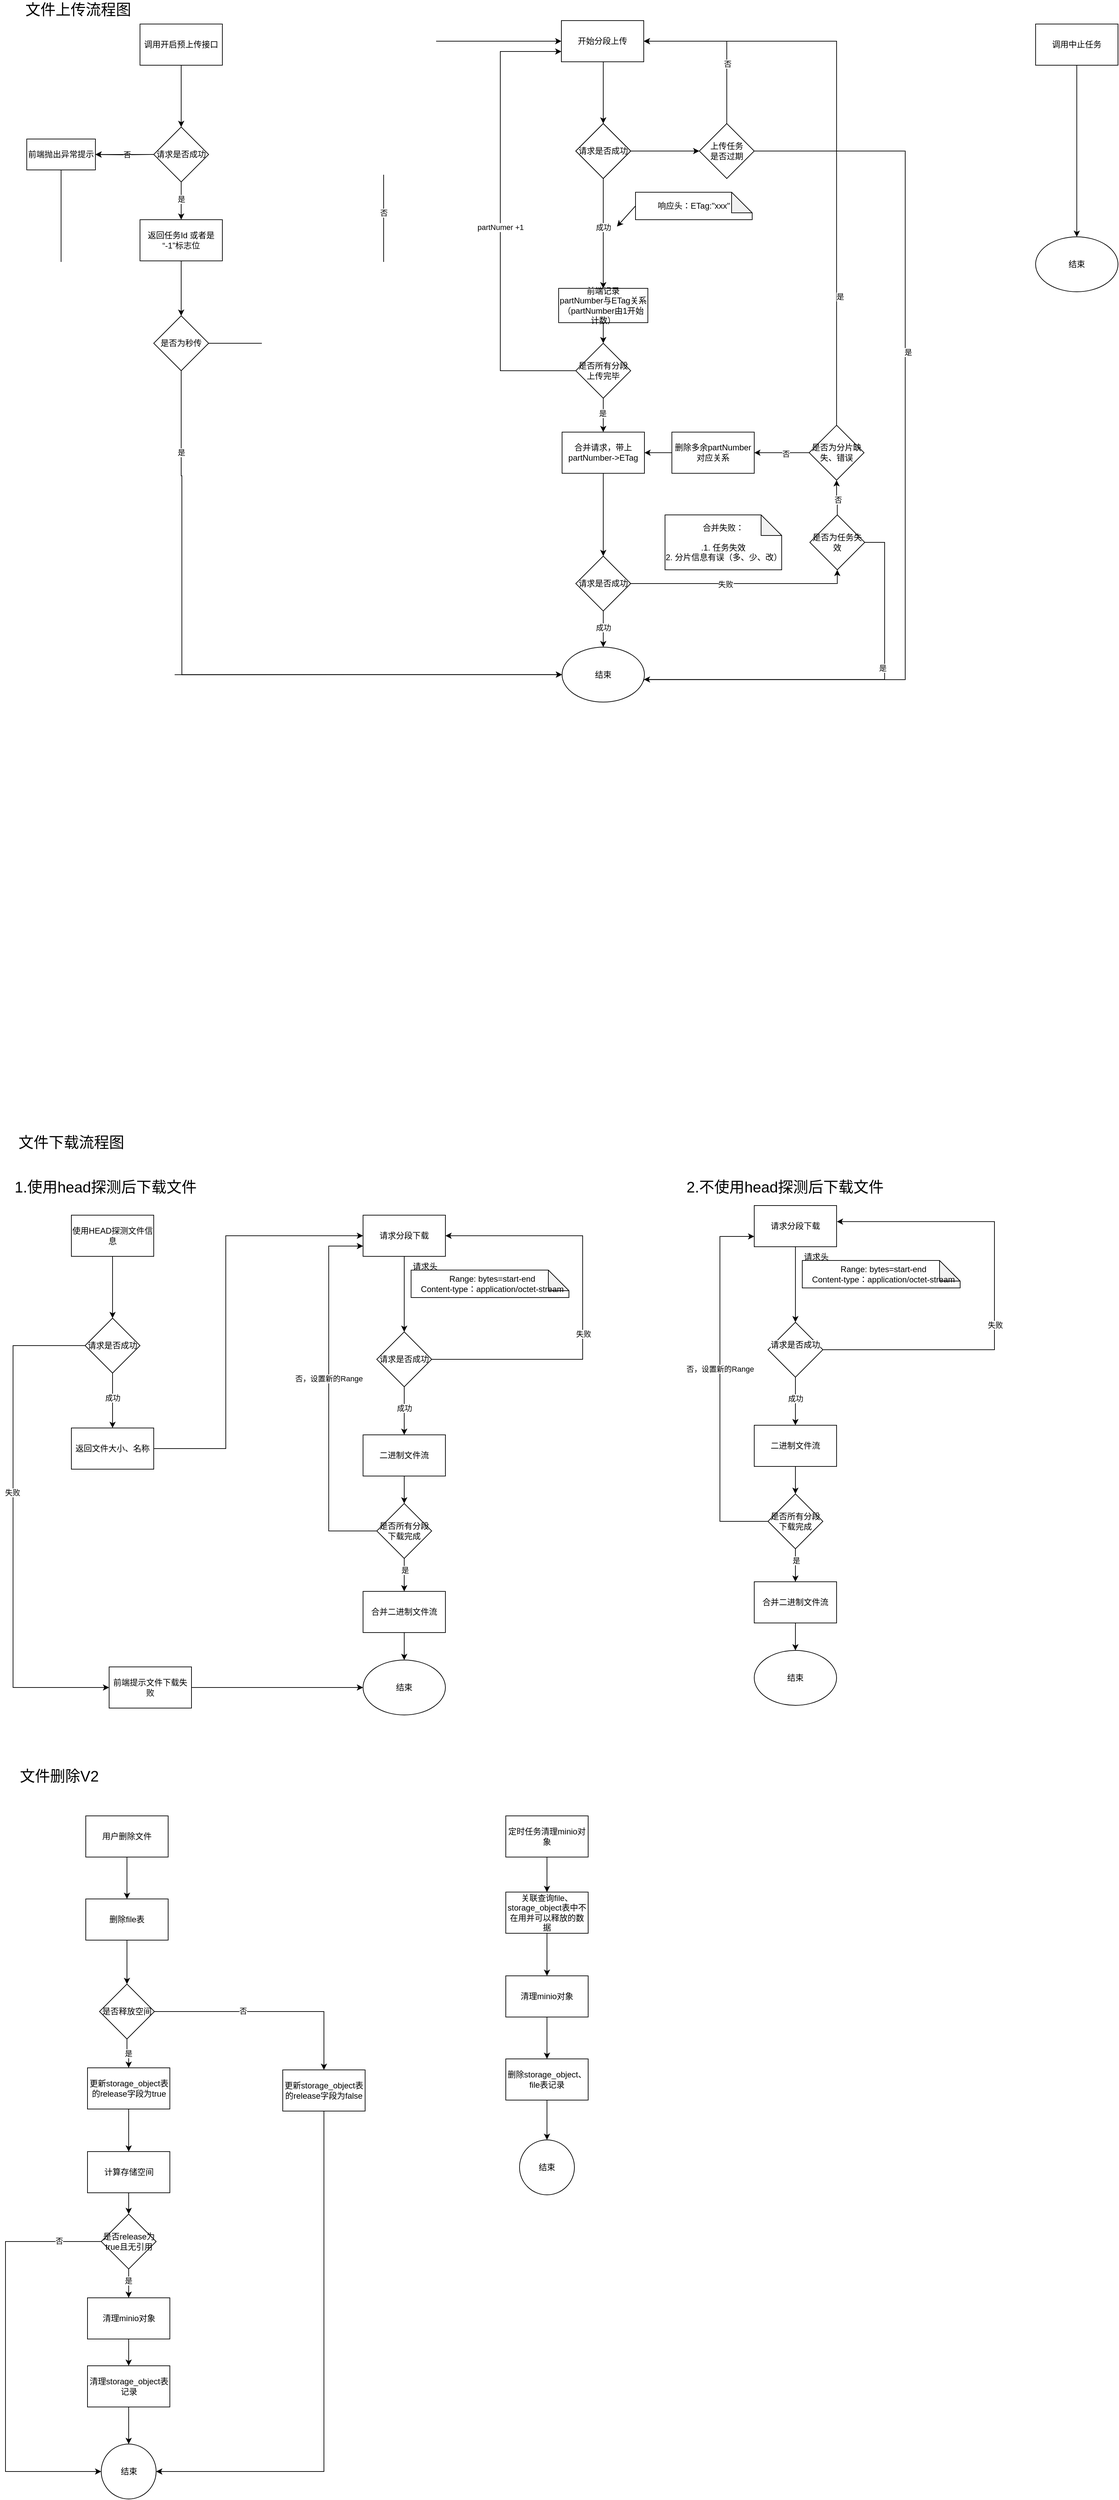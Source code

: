 <mxfile version="21.2.1" type="github">
  <diagram name="第 1 页" id="86zzf1FGlmF-jtxHysGu">
    <mxGraphModel dx="1328" dy="515" grid="0" gridSize="10" guides="1" tooltips="1" connect="1" arrows="1" fold="1" page="0" pageScale="1" pageWidth="827" pageHeight="1169" math="0" shadow="0">
      <root>
        <mxCell id="0" />
        <mxCell id="1" parent="0" />
        <mxCell id="UD72UffFnvkCBpp7IFEL-2" style="edgeStyle=orthogonalEdgeStyle;rounded=0;orthogonalLoop=1;jettySize=auto;html=1;exitX=0.5;exitY=1;exitDx=0;exitDy=0;entryX=0.5;entryY=0;entryDx=0;entryDy=0;" parent="1" source="UD72UffFnvkCBpp7IFEL-1" target="UD72UffFnvkCBpp7IFEL-5" edge="1">
          <mxGeometry relative="1" as="geometry">
            <mxPoint x="265" y="205" as="targetPoint" />
          </mxGeometry>
        </mxCell>
        <mxCell id="UD72UffFnvkCBpp7IFEL-1" value="调用开启预上传接口" style="rounded=0;whiteSpace=wrap;html=1;" parent="1" vertex="1">
          <mxGeometry x="205" y="55" width="120" height="60" as="geometry" />
        </mxCell>
        <mxCell id="UD72UffFnvkCBpp7IFEL-6" style="edgeStyle=orthogonalEdgeStyle;rounded=0;orthogonalLoop=1;jettySize=auto;html=1;entryX=1;entryY=0.5;entryDx=0;entryDy=0;" parent="1" target="UD72UffFnvkCBpp7IFEL-12" edge="1">
          <mxGeometry relative="1" as="geometry">
            <mxPoint x="395" y="245" as="targetPoint" />
            <mxPoint x="220" y="245" as="sourcePoint" />
          </mxGeometry>
        </mxCell>
        <mxCell id="UD72UffFnvkCBpp7IFEL-7" value="否" style="edgeLabel;html=1;align=center;verticalAlign=middle;resizable=0;points=[];" parent="UD72UffFnvkCBpp7IFEL-6" vertex="1" connectable="0">
          <mxGeometry x="-0.142" y="-1" relative="1" as="geometry">
            <mxPoint as="offset" />
          </mxGeometry>
        </mxCell>
        <mxCell id="UD72UffFnvkCBpp7IFEL-8" style="edgeStyle=orthogonalEdgeStyle;rounded=0;orthogonalLoop=1;jettySize=auto;html=1;exitX=0.5;exitY=1;exitDx=0;exitDy=0;entryX=0.5;entryY=0;entryDx=0;entryDy=0;" parent="1" source="UD72UffFnvkCBpp7IFEL-5" target="UD72UffFnvkCBpp7IFEL-9" edge="1">
          <mxGeometry relative="1" as="geometry">
            <mxPoint x="265" y="335" as="targetPoint" />
          </mxGeometry>
        </mxCell>
        <mxCell id="UD72UffFnvkCBpp7IFEL-10" value="是" style="edgeLabel;html=1;align=center;verticalAlign=middle;resizable=0;points=[];" parent="UD72UffFnvkCBpp7IFEL-8" vertex="1" connectable="0">
          <mxGeometry x="-0.116" relative="1" as="geometry">
            <mxPoint as="offset" />
          </mxGeometry>
        </mxCell>
        <mxCell id="lTjCLl5CSfBBcBf3yB8B-60" value="" style="edgeStyle=orthogonalEdgeStyle;rounded=0;orthogonalLoop=1;jettySize=auto;html=1;" parent="1" source="UD72UffFnvkCBpp7IFEL-5" target="UD72UffFnvkCBpp7IFEL-12" edge="1">
          <mxGeometry relative="1" as="geometry" />
        </mxCell>
        <mxCell id="UD72UffFnvkCBpp7IFEL-5" value="请求是否成功" style="rhombus;whiteSpace=wrap;html=1;" parent="1" vertex="1">
          <mxGeometry x="225" y="205" width="80" height="80" as="geometry" />
        </mxCell>
        <mxCell id="lTjCLl5CSfBBcBf3yB8B-118" style="edgeStyle=orthogonalEdgeStyle;rounded=0;orthogonalLoop=1;jettySize=auto;html=1;exitX=0.5;exitY=1;exitDx=0;exitDy=0;" parent="1" source="UD72UffFnvkCBpp7IFEL-9" target="lTjCLl5CSfBBcBf3yB8B-117" edge="1">
          <mxGeometry relative="1" as="geometry" />
        </mxCell>
        <mxCell id="UD72UffFnvkCBpp7IFEL-9" value="返回任务Id 或者是 “-1”标志位" style="rounded=0;whiteSpace=wrap;html=1;" parent="1" vertex="1">
          <mxGeometry x="205" y="340" width="120" height="60" as="geometry" />
        </mxCell>
        <mxCell id="lTjCLl5CSfBBcBf3yB8B-61" style="edgeStyle=orthogonalEdgeStyle;rounded=0;orthogonalLoop=1;jettySize=auto;html=1;exitX=0.5;exitY=1;exitDx=0;exitDy=0;entryX=0;entryY=0.5;entryDx=0;entryDy=0;" parent="1" source="UD72UffFnvkCBpp7IFEL-12" target="lTjCLl5CSfBBcBf3yB8B-55" edge="1">
          <mxGeometry relative="1" as="geometry" />
        </mxCell>
        <mxCell id="UD72UffFnvkCBpp7IFEL-12" value="前端抛出异常提示" style="rounded=0;whiteSpace=wrap;html=1;" parent="1" vertex="1">
          <mxGeometry x="40" y="222.5" width="100" height="45" as="geometry" />
        </mxCell>
        <mxCell id="UD72UffFnvkCBpp7IFEL-13" style="edgeStyle=orthogonalEdgeStyle;rounded=0;orthogonalLoop=1;jettySize=auto;html=1;exitX=0.5;exitY=1;exitDx=0;exitDy=0;entryX=0.5;entryY=0;entryDx=0;entryDy=0;" parent="1" source="UD72UffFnvkCBpp7IFEL-23" target="UD72UffFnvkCBpp7IFEL-19" edge="1">
          <mxGeometry relative="1" as="geometry">
            <mxPoint x="880" y="200" as="targetPoint" />
            <mxPoint x="880" y="110" as="sourcePoint" />
            <Array as="points">
              <mxPoint x="880" y="110" />
            </Array>
          </mxGeometry>
        </mxCell>
        <mxCell id="UD72UffFnvkCBpp7IFEL-19" value="" style="rhombus;whiteSpace=wrap;html=1;" parent="1" vertex="1">
          <mxGeometry x="840" y="200" width="80" height="80" as="geometry" />
        </mxCell>
        <mxCell id="lTjCLl5CSfBBcBf3yB8B-63" style="edgeStyle=orthogonalEdgeStyle;rounded=0;orthogonalLoop=1;jettySize=auto;html=1;exitX=0.5;exitY=1;exitDx=0;exitDy=0;entryX=0.5;entryY=0;entryDx=0;entryDy=0;" parent="1" source="UD72UffFnvkCBpp7IFEL-20" target="lTjCLl5CSfBBcBf3yB8B-62" edge="1">
          <mxGeometry relative="1" as="geometry" />
        </mxCell>
        <mxCell id="UD72UffFnvkCBpp7IFEL-20" value="前端记录&lt;br&gt;partNumber与ETag关系（partNumber由1开始计数）" style="rounded=0;whiteSpace=wrap;html=1;" parent="1" vertex="1">
          <mxGeometry x="815" y="440" width="130" height="50" as="geometry" />
        </mxCell>
        <mxCell id="UD72UffFnvkCBpp7IFEL-23" value="开始分段上传" style="rounded=0;whiteSpace=wrap;html=1;" parent="1" vertex="1">
          <mxGeometry x="819" y="50" width="120" height="60" as="geometry" />
        </mxCell>
        <mxCell id="R8NhTUtv1D92i6jCtsth-3" style="edgeStyle=orthogonalEdgeStyle;rounded=0;orthogonalLoop=1;jettySize=auto;html=1;exitX=1;exitY=0.5;exitDx=0;exitDy=0;" parent="1" source="UD72UffFnvkCBpp7IFEL-24" target="R8NhTUtv1D92i6jCtsth-2" edge="1">
          <mxGeometry relative="1" as="geometry" />
        </mxCell>
        <mxCell id="UD72UffFnvkCBpp7IFEL-24" value="请求是否成功" style="rhombus;whiteSpace=wrap;html=1;" parent="1" vertex="1">
          <mxGeometry x="840" y="200" width="80" height="80" as="geometry" />
        </mxCell>
        <mxCell id="UD72UffFnvkCBpp7IFEL-25" style="edgeStyle=orthogonalEdgeStyle;rounded=0;orthogonalLoop=1;jettySize=auto;html=1;exitX=0.5;exitY=1;exitDx=0;exitDy=0;entryX=0.5;entryY=0;entryDx=0;entryDy=0;" parent="1" source="UD72UffFnvkCBpp7IFEL-24" target="UD72UffFnvkCBpp7IFEL-20" edge="1">
          <mxGeometry relative="1" as="geometry">
            <mxPoint x="880" y="360" as="targetPoint" />
          </mxGeometry>
        </mxCell>
        <mxCell id="UD72UffFnvkCBpp7IFEL-26" value="成功" style="edgeLabel;html=1;align=center;verticalAlign=middle;resizable=0;points=[];" parent="UD72UffFnvkCBpp7IFEL-25" vertex="1" connectable="0">
          <mxGeometry x="-0.116" relative="1" as="geometry">
            <mxPoint as="offset" />
          </mxGeometry>
        </mxCell>
        <mxCell id="lTjCLl5CSfBBcBf3yB8B-3" style="edgeStyle=orthogonalEdgeStyle;rounded=0;orthogonalLoop=1;jettySize=auto;html=1;entryX=0.5;entryY=0;entryDx=0;entryDy=0;" parent="1" source="lTjCLl5CSfBBcBf3yB8B-11" target="lTjCLl5CSfBBcBf3yB8B-57" edge="1">
          <mxGeometry relative="1" as="geometry">
            <mxPoint x="1570" y="200" as="targetPoint" />
          </mxGeometry>
        </mxCell>
        <mxCell id="lTjCLl5CSfBBcBf3yB8B-4" value="开始分段上传" style="rounded=0;whiteSpace=wrap;html=1;" parent="1" vertex="1">
          <mxGeometry x="1510" y="55" width="120" height="60" as="geometry" />
        </mxCell>
        <mxCell id="lTjCLl5CSfBBcBf3yB8B-11" value="调用中止任务" style="rounded=0;whiteSpace=wrap;html=1;" parent="1" vertex="1">
          <mxGeometry x="1510" y="55" width="120" height="60" as="geometry" />
        </mxCell>
        <mxCell id="lTjCLl5CSfBBcBf3yB8B-20" style="edgeStyle=orthogonalEdgeStyle;rounded=0;orthogonalLoop=1;jettySize=auto;html=1;exitX=0.5;exitY=1;exitDx=0;exitDy=0;" parent="1" source="lTjCLl5CSfBBcBf3yB8B-18" target="lTjCLl5CSfBBcBf3yB8B-19" edge="1">
          <mxGeometry relative="1" as="geometry" />
        </mxCell>
        <mxCell id="lTjCLl5CSfBBcBf3yB8B-18" value="合并请求，带上partNumber-&amp;gt;ETag" style="rounded=0;whiteSpace=wrap;html=1;" parent="1" vertex="1">
          <mxGeometry x="820" y="649.41" width="120" height="60" as="geometry" />
        </mxCell>
        <mxCell id="lTjCLl5CSfBBcBf3yB8B-19" value="请求是否成功" style="rhombus;whiteSpace=wrap;html=1;" parent="1" vertex="1">
          <mxGeometry x="840" y="830" width="80" height="80" as="geometry" />
        </mxCell>
        <mxCell id="lTjCLl5CSfBBcBf3yB8B-25" style="edgeStyle=orthogonalEdgeStyle;rounded=0;orthogonalLoop=1;jettySize=auto;html=1;exitX=1;exitY=0.5;exitDx=0;exitDy=0;entryX=0.5;entryY=1;entryDx=0;entryDy=0;" parent="1" source="lTjCLl5CSfBBcBf3yB8B-19" target="lTjCLl5CSfBBcBf3yB8B-74" edge="1">
          <mxGeometry relative="1" as="geometry">
            <mxPoint x="1011" y="833.53" as="targetPoint" />
            <mxPoint x="921" y="826.03" as="sourcePoint" />
            <Array as="points">
              <mxPoint x="921" y="870" />
              <mxPoint x="1221" y="870" />
            </Array>
          </mxGeometry>
        </mxCell>
        <mxCell id="lTjCLl5CSfBBcBf3yB8B-26" value="失败" style="edgeLabel;html=1;align=center;verticalAlign=middle;resizable=0;points=[];" parent="lTjCLl5CSfBBcBf3yB8B-25" vertex="1" connectable="0">
          <mxGeometry x="-0.142" y="-1" relative="1" as="geometry">
            <mxPoint as="offset" />
          </mxGeometry>
        </mxCell>
        <mxCell id="lTjCLl5CSfBBcBf3yB8B-27" style="edgeStyle=orthogonalEdgeStyle;rounded=0;orthogonalLoop=1;jettySize=auto;html=1;entryX=0.5;entryY=0;entryDx=0;entryDy=0;exitX=0.5;exitY=1;exitDx=0;exitDy=0;" parent="1" source="lTjCLl5CSfBBcBf3yB8B-19" target="lTjCLl5CSfBBcBf3yB8B-55" edge="1">
          <mxGeometry relative="1" as="geometry">
            <mxPoint x="881" y="1105.65" as="targetPoint" />
            <mxPoint x="881" y="1032.65" as="sourcePoint" />
            <Array as="points" />
          </mxGeometry>
        </mxCell>
        <mxCell id="lTjCLl5CSfBBcBf3yB8B-28" value="成功" style="edgeLabel;html=1;align=center;verticalAlign=middle;resizable=0;points=[];" parent="lTjCLl5CSfBBcBf3yB8B-27" vertex="1" connectable="0">
          <mxGeometry x="-0.116" relative="1" as="geometry">
            <mxPoint as="offset" />
          </mxGeometry>
        </mxCell>
        <mxCell id="lTjCLl5CSfBBcBf3yB8B-31" style="edgeStyle=orthogonalEdgeStyle;rounded=0;orthogonalLoop=1;jettySize=auto;html=1;exitX=0.5;exitY=1;exitDx=0;exitDy=0;entryX=0.5;entryY=0;entryDx=0;entryDy=0;" parent="1" source="lTjCLl5CSfBBcBf3yB8B-32" target="lTjCLl5CSfBBcBf3yB8B-37" edge="1">
          <mxGeometry relative="1" as="geometry">
            <mxPoint x="165" y="1940" as="targetPoint" />
          </mxGeometry>
        </mxCell>
        <mxCell id="lTjCLl5CSfBBcBf3yB8B-32" value="使用HEAD探测文件信息" style="rounded=0;whiteSpace=wrap;html=1;" parent="1" vertex="1">
          <mxGeometry x="105" y="1790" width="120" height="60" as="geometry" />
        </mxCell>
        <mxCell id="lTjCLl5CSfBBcBf3yB8B-33" style="edgeStyle=orthogonalEdgeStyle;rounded=0;orthogonalLoop=1;jettySize=auto;html=1;exitX=0;exitY=0.5;exitDx=0;exitDy=0;entryX=0;entryY=0.5;entryDx=0;entryDy=0;" parent="1" source="lTjCLl5CSfBBcBf3yB8B-37" target="lTjCLl5CSfBBcBf3yB8B-112" edge="1">
          <mxGeometry relative="1" as="geometry">
            <mxPoint x="295" y="1980" as="targetPoint" />
            <Array as="points">
              <mxPoint x="20" y="1980" />
              <mxPoint x="20" y="2478" />
            </Array>
          </mxGeometry>
        </mxCell>
        <mxCell id="lTjCLl5CSfBBcBf3yB8B-34" value="失败" style="edgeLabel;html=1;align=center;verticalAlign=middle;resizable=0;points=[];" parent="lTjCLl5CSfBBcBf3yB8B-33" vertex="1" connectable="0">
          <mxGeometry x="-0.142" y="-1" relative="1" as="geometry">
            <mxPoint as="offset" />
          </mxGeometry>
        </mxCell>
        <mxCell id="lTjCLl5CSfBBcBf3yB8B-35" style="edgeStyle=orthogonalEdgeStyle;rounded=0;orthogonalLoop=1;jettySize=auto;html=1;exitX=0.5;exitY=1;exitDx=0;exitDy=0;entryX=0.5;entryY=0;entryDx=0;entryDy=0;" parent="1" source="lTjCLl5CSfBBcBf3yB8B-37" target="lTjCLl5CSfBBcBf3yB8B-38" edge="1">
          <mxGeometry relative="1" as="geometry">
            <mxPoint x="165" y="2070" as="targetPoint" />
          </mxGeometry>
        </mxCell>
        <mxCell id="lTjCLl5CSfBBcBf3yB8B-36" value="成功" style="edgeLabel;html=1;align=center;verticalAlign=middle;resizable=0;points=[];" parent="lTjCLl5CSfBBcBf3yB8B-35" vertex="1" connectable="0">
          <mxGeometry x="-0.116" relative="1" as="geometry">
            <mxPoint as="offset" />
          </mxGeometry>
        </mxCell>
        <mxCell id="lTjCLl5CSfBBcBf3yB8B-37" value="请求是否成功" style="rhombus;whiteSpace=wrap;html=1;" parent="1" vertex="1">
          <mxGeometry x="125" y="1940" width="80" height="80" as="geometry" />
        </mxCell>
        <mxCell id="lTjCLl5CSfBBcBf3yB8B-51" style="edgeStyle=orthogonalEdgeStyle;rounded=0;orthogonalLoop=1;jettySize=auto;html=1;exitX=1;exitY=0.5;exitDx=0;exitDy=0;entryX=0;entryY=0.5;entryDx=0;entryDy=0;" parent="1" source="lTjCLl5CSfBBcBf3yB8B-38" target="lTjCLl5CSfBBcBf3yB8B-43" edge="1">
          <mxGeometry relative="1" as="geometry">
            <Array as="points">
              <mxPoint x="330" y="2130" />
              <mxPoint x="330" y="1820" />
            </Array>
          </mxGeometry>
        </mxCell>
        <mxCell id="lTjCLl5CSfBBcBf3yB8B-38" value="返回文件大小、名称" style="rounded=0;whiteSpace=wrap;html=1;" parent="1" vertex="1">
          <mxGeometry x="105" y="2100" width="120" height="60" as="geometry" />
        </mxCell>
        <mxCell id="lTjCLl5CSfBBcBf3yB8B-42" style="edgeStyle=orthogonalEdgeStyle;rounded=0;orthogonalLoop=1;jettySize=auto;html=1;exitX=0.5;exitY=1;exitDx=0;exitDy=0;entryX=0.5;entryY=0;entryDx=0;entryDy=0;" parent="1" source="lTjCLl5CSfBBcBf3yB8B-43" target="lTjCLl5CSfBBcBf3yB8B-48" edge="1">
          <mxGeometry relative="1" as="geometry">
            <mxPoint x="590" y="1940" as="targetPoint" />
          </mxGeometry>
        </mxCell>
        <mxCell id="lTjCLl5CSfBBcBf3yB8B-43" value="请求分段下载" style="rounded=0;whiteSpace=wrap;html=1;" parent="1" vertex="1">
          <mxGeometry x="530" y="1790" width="120" height="60" as="geometry" />
        </mxCell>
        <mxCell id="lTjCLl5CSfBBcBf3yB8B-44" style="edgeStyle=orthogonalEdgeStyle;rounded=0;orthogonalLoop=1;jettySize=auto;html=1;exitX=1;exitY=0.5;exitDx=0;exitDy=0;entryX=1;entryY=0.5;entryDx=0;entryDy=0;" parent="1" source="lTjCLl5CSfBBcBf3yB8B-48" target="lTjCLl5CSfBBcBf3yB8B-43" edge="1">
          <mxGeometry relative="1" as="geometry">
            <mxPoint x="847" y="2000" as="targetPoint" />
            <Array as="points">
              <mxPoint x="850" y="2000" />
              <mxPoint x="850" y="1820" />
            </Array>
          </mxGeometry>
        </mxCell>
        <mxCell id="lTjCLl5CSfBBcBf3yB8B-45" value="失败" style="edgeLabel;html=1;align=center;verticalAlign=middle;resizable=0;points=[];" parent="lTjCLl5CSfBBcBf3yB8B-44" vertex="1" connectable="0">
          <mxGeometry x="-0.142" y="-1" relative="1" as="geometry">
            <mxPoint as="offset" />
          </mxGeometry>
        </mxCell>
        <mxCell id="lTjCLl5CSfBBcBf3yB8B-46" style="edgeStyle=orthogonalEdgeStyle;rounded=0;orthogonalLoop=1;jettySize=auto;html=1;exitX=0.5;exitY=1;exitDx=0;exitDy=0;entryX=0.5;entryY=0;entryDx=0;entryDy=0;" parent="1" source="lTjCLl5CSfBBcBf3yB8B-48" target="lTjCLl5CSfBBcBf3yB8B-49" edge="1">
          <mxGeometry relative="1" as="geometry">
            <mxPoint x="590" y="2230" as="targetPoint" />
          </mxGeometry>
        </mxCell>
        <mxCell id="lTjCLl5CSfBBcBf3yB8B-47" value="成功" style="edgeLabel;html=1;align=center;verticalAlign=middle;resizable=0;points=[];" parent="lTjCLl5CSfBBcBf3yB8B-46" vertex="1" connectable="0">
          <mxGeometry x="-0.116" relative="1" as="geometry">
            <mxPoint as="offset" />
          </mxGeometry>
        </mxCell>
        <mxCell id="lTjCLl5CSfBBcBf3yB8B-48" value="请求是否成功" style="rhombus;whiteSpace=wrap;html=1;" parent="1" vertex="1">
          <mxGeometry x="550" y="1960" width="80" height="80" as="geometry" />
        </mxCell>
        <mxCell id="lTjCLl5CSfBBcBf3yB8B-98" style="edgeStyle=orthogonalEdgeStyle;rounded=0;orthogonalLoop=1;jettySize=auto;html=1;exitX=0.5;exitY=1;exitDx=0;exitDy=0;entryX=0.5;entryY=0;entryDx=0;entryDy=0;" parent="1" source="lTjCLl5CSfBBcBf3yB8B-49" target="lTjCLl5CSfBBcBf3yB8B-97" edge="1">
          <mxGeometry relative="1" as="geometry" />
        </mxCell>
        <mxCell id="lTjCLl5CSfBBcBf3yB8B-49" value="二进制文件流" style="rounded=0;whiteSpace=wrap;html=1;" parent="1" vertex="1">
          <mxGeometry x="530" y="2110" width="120" height="60" as="geometry" />
        </mxCell>
        <mxCell id="lTjCLl5CSfBBcBf3yB8B-111" style="edgeStyle=orthogonalEdgeStyle;rounded=0;orthogonalLoop=1;jettySize=auto;html=1;exitX=0.5;exitY=1;exitDx=0;exitDy=0;entryX=0.5;entryY=0;entryDx=0;entryDy=0;" parent="1" source="lTjCLl5CSfBBcBf3yB8B-53" target="lTjCLl5CSfBBcBf3yB8B-96" edge="1">
          <mxGeometry relative="1" as="geometry">
            <Array as="points" />
          </mxGeometry>
        </mxCell>
        <mxCell id="lTjCLl5CSfBBcBf3yB8B-53" value="合并二进制文件流" style="rounded=0;whiteSpace=wrap;html=1;" parent="1" vertex="1">
          <mxGeometry x="530" y="2338" width="120" height="60" as="geometry" />
        </mxCell>
        <mxCell id="lTjCLl5CSfBBcBf3yB8B-55" value="结束" style="ellipse;whiteSpace=wrap;html=1;" parent="1" vertex="1">
          <mxGeometry x="820" y="962.65" width="120" height="80" as="geometry" />
        </mxCell>
        <mxCell id="lTjCLl5CSfBBcBf3yB8B-57" value="结束" style="ellipse;whiteSpace=wrap;html=1;" parent="1" vertex="1">
          <mxGeometry x="1510" y="365" width="120" height="80" as="geometry" />
        </mxCell>
        <mxCell id="lTjCLl5CSfBBcBf3yB8B-65" style="edgeStyle=orthogonalEdgeStyle;rounded=0;orthogonalLoop=1;jettySize=auto;html=1;exitX=0;exitY=0.5;exitDx=0;exitDy=0;entryX=0;entryY=0.75;entryDx=0;entryDy=0;" parent="1" source="lTjCLl5CSfBBcBf3yB8B-62" target="UD72UffFnvkCBpp7IFEL-23" edge="1">
          <mxGeometry relative="1" as="geometry">
            <Array as="points">
              <mxPoint x="730" y="560" />
              <mxPoint x="730" y="95" />
            </Array>
          </mxGeometry>
        </mxCell>
        <mxCell id="lTjCLl5CSfBBcBf3yB8B-66" value="partNumer +1" style="edgeLabel;html=1;align=center;verticalAlign=middle;resizable=0;points=[];" parent="lTjCLl5CSfBBcBf3yB8B-65" vertex="1" connectable="0">
          <mxGeometry x="-0.038" relative="1" as="geometry">
            <mxPoint as="offset" />
          </mxGeometry>
        </mxCell>
        <mxCell id="lTjCLl5CSfBBcBf3yB8B-70" style="edgeStyle=orthogonalEdgeStyle;rounded=0;orthogonalLoop=1;jettySize=auto;html=1;exitX=0.5;exitY=1;exitDx=0;exitDy=0;entryX=0.5;entryY=0;entryDx=0;entryDy=0;" parent="1" source="lTjCLl5CSfBBcBf3yB8B-62" target="lTjCLl5CSfBBcBf3yB8B-18" edge="1">
          <mxGeometry relative="1" as="geometry" />
        </mxCell>
        <mxCell id="lTjCLl5CSfBBcBf3yB8B-71" value="是" style="edgeLabel;html=1;align=center;verticalAlign=middle;resizable=0;points=[];" parent="lTjCLl5CSfBBcBf3yB8B-70" vertex="1" connectable="0">
          <mxGeometry x="-0.126" y="-1" relative="1" as="geometry">
            <mxPoint as="offset" />
          </mxGeometry>
        </mxCell>
        <mxCell id="lTjCLl5CSfBBcBf3yB8B-62" value="是否所有分段上传完毕" style="rhombus;whiteSpace=wrap;html=1;" parent="1" vertex="1">
          <mxGeometry x="840" y="520" width="80" height="80" as="geometry" />
        </mxCell>
        <mxCell id="lTjCLl5CSfBBcBf3yB8B-77" style="edgeStyle=orthogonalEdgeStyle;rounded=0;orthogonalLoop=1;jettySize=auto;html=1;exitX=1;exitY=0.5;exitDx=0;exitDy=0;entryX=0.993;entryY=0.588;entryDx=0;entryDy=0;entryPerimeter=0;" parent="1" source="lTjCLl5CSfBBcBf3yB8B-74" target="lTjCLl5CSfBBcBf3yB8B-55" edge="1">
          <mxGeometry relative="1" as="geometry">
            <Array as="points">
              <mxPoint x="1290" y="810" />
              <mxPoint x="1290" y="1010" />
            </Array>
          </mxGeometry>
        </mxCell>
        <mxCell id="lTjCLl5CSfBBcBf3yB8B-80" value="是" style="edgeLabel;html=1;align=center;verticalAlign=middle;resizable=0;points=[];" parent="lTjCLl5CSfBBcBf3yB8B-77" vertex="1" connectable="0">
          <mxGeometry x="-0.27" y="-3" relative="1" as="geometry">
            <mxPoint as="offset" />
          </mxGeometry>
        </mxCell>
        <mxCell id="R8NhTUtv1D92i6jCtsth-16" style="edgeStyle=orthogonalEdgeStyle;rounded=0;orthogonalLoop=1;jettySize=auto;html=1;exitX=0.5;exitY=0;exitDx=0;exitDy=0;entryX=0.5;entryY=1;entryDx=0;entryDy=0;" parent="1" source="lTjCLl5CSfBBcBf3yB8B-74" target="R8NhTUtv1D92i6jCtsth-12" edge="1">
          <mxGeometry relative="1" as="geometry" />
        </mxCell>
        <mxCell id="R8NhTUtv1D92i6jCtsth-20" value="否" style="edgeLabel;html=1;align=center;verticalAlign=middle;resizable=0;points=[];" parent="R8NhTUtv1D92i6jCtsth-16" vertex="1" connectable="0">
          <mxGeometry x="-0.125" y="-1" relative="1" as="geometry">
            <mxPoint as="offset" />
          </mxGeometry>
        </mxCell>
        <mxCell id="lTjCLl5CSfBBcBf3yB8B-74" value="是否为任务失效" style="rhombus;whiteSpace=wrap;html=1;" parent="1" vertex="1">
          <mxGeometry x="1181" y="770" width="80" height="80" as="geometry" />
        </mxCell>
        <mxCell id="lTjCLl5CSfBBcBf3yB8B-84" style="rounded=0;orthogonalLoop=1;jettySize=auto;html=1;edgeStyle=orthogonalEdgeStyle;endArrow=none;endFill=0;entryX=0.991;entryY=0.62;entryDx=0;entryDy=0;entryPerimeter=0;" parent="1" source="R8NhTUtv1D92i6jCtsth-2" target="lTjCLl5CSfBBcBf3yB8B-55" edge="1">
          <mxGeometry relative="1" as="geometry">
            <mxPoint x="1150" y="1080" as="targetPoint" />
            <mxPoint x="1170" y="240" as="sourcePoint" />
            <Array as="points">
              <mxPoint x="1320" y="240" />
              <mxPoint x="1320" y="1010" />
              <mxPoint x="939" y="1010" />
            </Array>
          </mxGeometry>
        </mxCell>
        <mxCell id="lTjCLl5CSfBBcBf3yB8B-85" value="是" style="edgeLabel;html=1;align=center;verticalAlign=middle;resizable=0;points=[];" parent="lTjCLl5CSfBBcBf3yB8B-84" vertex="1" connectable="0">
          <mxGeometry x="-0.254" y="4" relative="1" as="geometry">
            <mxPoint as="offset" />
          </mxGeometry>
        </mxCell>
        <mxCell id="lTjCLl5CSfBBcBf3yB8B-88" style="rounded=0;orthogonalLoop=1;jettySize=auto;html=1;exitX=0;exitY=0.5;exitDx=0;exitDy=0;exitPerimeter=0;" parent="1" source="lTjCLl5CSfBBcBf3yB8B-87" edge="1">
          <mxGeometry relative="1" as="geometry">
            <mxPoint x="900" y="350" as="targetPoint" />
          </mxGeometry>
        </mxCell>
        <mxCell id="lTjCLl5CSfBBcBf3yB8B-87" value="响应头：ETag:&quot;xxx&quot;" style="shape=note;whiteSpace=wrap;html=1;backgroundOutline=1;darkOpacity=0.05;" parent="1" vertex="1">
          <mxGeometry x="927" y="300" width="170" height="40" as="geometry" />
        </mxCell>
        <mxCell id="lTjCLl5CSfBBcBf3yB8B-96" value="结束" style="ellipse;whiteSpace=wrap;html=1;" parent="1" vertex="1">
          <mxGeometry x="530" y="2438" width="120" height="80" as="geometry" />
        </mxCell>
        <mxCell id="lTjCLl5CSfBBcBf3yB8B-99" style="edgeStyle=orthogonalEdgeStyle;rounded=0;orthogonalLoop=1;jettySize=auto;html=1;exitX=0.5;exitY=1;exitDx=0;exitDy=0;entryX=0.5;entryY=0;entryDx=0;entryDy=0;" parent="1" source="lTjCLl5CSfBBcBf3yB8B-97" target="lTjCLl5CSfBBcBf3yB8B-53" edge="1">
          <mxGeometry relative="1" as="geometry">
            <Array as="points">
              <mxPoint x="590" y="2320" />
              <mxPoint x="590" y="2320" />
            </Array>
          </mxGeometry>
        </mxCell>
        <mxCell id="lTjCLl5CSfBBcBf3yB8B-101" value="是" style="edgeLabel;html=1;align=center;verticalAlign=middle;resizable=0;points=[];" parent="lTjCLl5CSfBBcBf3yB8B-99" vertex="1" connectable="0">
          <mxGeometry x="-0.282" y="1" relative="1" as="geometry">
            <mxPoint as="offset" />
          </mxGeometry>
        </mxCell>
        <mxCell id="lTjCLl5CSfBBcBf3yB8B-100" style="edgeStyle=orthogonalEdgeStyle;rounded=0;orthogonalLoop=1;jettySize=auto;html=1;exitX=0;exitY=0.5;exitDx=0;exitDy=0;entryX=0;entryY=0.75;entryDx=0;entryDy=0;" parent="1" source="lTjCLl5CSfBBcBf3yB8B-97" target="lTjCLl5CSfBBcBf3yB8B-43" edge="1">
          <mxGeometry relative="1" as="geometry">
            <Array as="points">
              <mxPoint x="480" y="2250" />
              <mxPoint x="480" y="1835" />
            </Array>
          </mxGeometry>
        </mxCell>
        <mxCell id="lTjCLl5CSfBBcBf3yB8B-102" value="否，设置新的Range" style="edgeLabel;html=1;align=center;verticalAlign=middle;resizable=0;points=[];" parent="lTjCLl5CSfBBcBf3yB8B-100" vertex="1" connectable="0">
          <mxGeometry x="0.092" relative="1" as="geometry">
            <mxPoint as="offset" />
          </mxGeometry>
        </mxCell>
        <mxCell id="lTjCLl5CSfBBcBf3yB8B-97" value="是否所有分段下载完成" style="rhombus;whiteSpace=wrap;html=1;" parent="1" vertex="1">
          <mxGeometry x="550" y="2210" width="80" height="80" as="geometry" />
        </mxCell>
        <mxCell id="lTjCLl5CSfBBcBf3yB8B-103" value="&lt;div&gt;&amp;nbsp; Range: bytes=start-end&lt;/div&gt;&lt;div&gt;&amp;nbsp; Content-type：application/octet-stream&lt;/div&gt;" style="shape=note;whiteSpace=wrap;html=1;backgroundOutline=1;darkOpacity=0.05;" parent="1" vertex="1">
          <mxGeometry x="600" y="1870" width="230" height="40" as="geometry" />
        </mxCell>
        <mxCell id="lTjCLl5CSfBBcBf3yB8B-104" value="请求头" style="text;html=1;align=center;verticalAlign=middle;resizable=0;points=[];autosize=1;strokeColor=none;fillColor=none;" parent="1" vertex="1">
          <mxGeometry x="590" y="1850" width="60" height="30" as="geometry" />
        </mxCell>
        <mxCell id="lTjCLl5CSfBBcBf3yB8B-113" style="edgeStyle=orthogonalEdgeStyle;rounded=0;orthogonalLoop=1;jettySize=auto;html=1;exitX=1;exitY=0.5;exitDx=0;exitDy=0;entryX=0;entryY=0.5;entryDx=0;entryDy=0;" parent="1" source="lTjCLl5CSfBBcBf3yB8B-112" target="lTjCLl5CSfBBcBf3yB8B-96" edge="1">
          <mxGeometry relative="1" as="geometry" />
        </mxCell>
        <mxCell id="lTjCLl5CSfBBcBf3yB8B-112" value="前端提示文件下载失败" style="rounded=0;whiteSpace=wrap;html=1;" parent="1" vertex="1">
          <mxGeometry x="160" y="2448" width="120" height="60" as="geometry" />
        </mxCell>
        <mxCell id="lTjCLl5CSfBBcBf3yB8B-119" style="edgeStyle=orthogonalEdgeStyle;rounded=0;orthogonalLoop=1;jettySize=auto;html=1;exitX=0.5;exitY=1;exitDx=0;exitDy=0;entryX=0;entryY=0.5;entryDx=0;entryDy=0;" parent="1" source="lTjCLl5CSfBBcBf3yB8B-117" target="lTjCLl5CSfBBcBf3yB8B-55" edge="1">
          <mxGeometry relative="1" as="geometry">
            <mxPoint x="265.529" y="760" as="targetPoint" />
            <Array as="points">
              <mxPoint x="265" y="713" />
              <mxPoint x="266" y="1003" />
            </Array>
          </mxGeometry>
        </mxCell>
        <mxCell id="lTjCLl5CSfBBcBf3yB8B-121" value="是" style="edgeLabel;html=1;align=center;verticalAlign=middle;resizable=0;points=[];" parent="lTjCLl5CSfBBcBf3yB8B-119" vertex="1" connectable="0">
          <mxGeometry x="-0.189" y="-3" relative="1" as="geometry">
            <mxPoint x="2" y="-285" as="offset" />
          </mxGeometry>
        </mxCell>
        <mxCell id="lTjCLl5CSfBBcBf3yB8B-126" style="edgeStyle=orthogonalEdgeStyle;rounded=0;orthogonalLoop=1;jettySize=auto;html=1;exitX=1;exitY=0.5;exitDx=0;exitDy=0;entryX=0;entryY=0.5;entryDx=0;entryDy=0;" parent="1" source="lTjCLl5CSfBBcBf3yB8B-117" target="UD72UffFnvkCBpp7IFEL-23" edge="1">
          <mxGeometry relative="1" as="geometry">
            <mxPoint x="464" y="629" as="targetPoint" />
            <Array as="points">
              <mxPoint x="560" y="520" />
              <mxPoint x="560" y="80" />
            </Array>
          </mxGeometry>
        </mxCell>
        <mxCell id="lTjCLl5CSfBBcBf3yB8B-127" value="否" style="edgeLabel;html=1;align=center;verticalAlign=middle;resizable=0;points=[];" parent="lTjCLl5CSfBBcBf3yB8B-126" vertex="1" connectable="0">
          <mxGeometry x="-0.067" y="1" relative="1" as="geometry">
            <mxPoint x="1" as="offset" />
          </mxGeometry>
        </mxCell>
        <mxCell id="lTjCLl5CSfBBcBf3yB8B-117" value="是否为秒传" style="rhombus;whiteSpace=wrap;html=1;" parent="1" vertex="1">
          <mxGeometry x="225" y="480" width="80" height="80" as="geometry" />
        </mxCell>
        <mxCell id="36f4yx-A6JSLI--8gbKH-1" value="&lt;font style=&quot;font-size: 22px;&quot;&gt;文件上传流程图&lt;/font&gt;" style="text;html=1;strokeColor=none;fillColor=none;align=center;verticalAlign=middle;whiteSpace=wrap;rounded=0;" parent="1" vertex="1">
          <mxGeometry x="30" y="20" width="170" height="30" as="geometry" />
        </mxCell>
        <mxCell id="36f4yx-A6JSLI--8gbKH-2" value="&lt;font style=&quot;font-size: 22px;&quot;&gt;文件下载流程图&lt;/font&gt;" style="text;html=1;strokeColor=none;fillColor=none;align=center;verticalAlign=middle;whiteSpace=wrap;rounded=0;" parent="1" vertex="1">
          <mxGeometry x="20" y="1670" width="170" height="30" as="geometry" />
        </mxCell>
        <mxCell id="R8NhTUtv1D92i6jCtsth-4" style="edgeStyle=orthogonalEdgeStyle;rounded=0;orthogonalLoop=1;jettySize=auto;html=1;exitX=0.5;exitY=0;exitDx=0;exitDy=0;entryX=1;entryY=0.5;entryDx=0;entryDy=0;" parent="1" source="R8NhTUtv1D92i6jCtsth-2" target="UD72UffFnvkCBpp7IFEL-23" edge="1">
          <mxGeometry relative="1" as="geometry" />
        </mxCell>
        <mxCell id="R8NhTUtv1D92i6jCtsth-6" value="否" style="edgeLabel;html=1;align=center;verticalAlign=middle;resizable=0;points=[];" parent="R8NhTUtv1D92i6jCtsth-4" vertex="1" connectable="0">
          <mxGeometry x="-0.276" y="-1" relative="1" as="geometry">
            <mxPoint as="offset" />
          </mxGeometry>
        </mxCell>
        <mxCell id="R8NhTUtv1D92i6jCtsth-2" value="上传任务&lt;br&gt;是否过期" style="rhombus;whiteSpace=wrap;html=1;" parent="1" vertex="1">
          <mxGeometry x="1020" y="200" width="80" height="80" as="geometry" />
        </mxCell>
        <mxCell id="R8NhTUtv1D92i6jCtsth-7" value="合并失败：&lt;br&gt;&lt;br&gt;.1. 任务失效&lt;br&gt;2. 分片信息有误（多、少、改）" style="shape=note;whiteSpace=wrap;html=1;backgroundOutline=1;darkOpacity=0.05;" parent="1" vertex="1">
          <mxGeometry x="970" y="770" width="170" height="80" as="geometry" />
        </mxCell>
        <mxCell id="R8NhTUtv1D92i6jCtsth-15" style="edgeStyle=orthogonalEdgeStyle;rounded=0;orthogonalLoop=1;jettySize=auto;html=1;exitX=0;exitY=0.5;exitDx=0;exitDy=0;" parent="1" source="R8NhTUtv1D92i6jCtsth-11" target="lTjCLl5CSfBBcBf3yB8B-18" edge="1">
          <mxGeometry relative="1" as="geometry" />
        </mxCell>
        <mxCell id="R8NhTUtv1D92i6jCtsth-11" value="删除多余partNumber对应关系" style="rounded=0;whiteSpace=wrap;html=1;" parent="1" vertex="1">
          <mxGeometry x="980" y="649.41" width="120" height="60" as="geometry" />
        </mxCell>
        <mxCell id="R8NhTUtv1D92i6jCtsth-13" style="edgeStyle=orthogonalEdgeStyle;rounded=0;orthogonalLoop=1;jettySize=auto;html=1;entryX=1;entryY=0.5;entryDx=0;entryDy=0;exitX=0.5;exitY=0;exitDx=0;exitDy=0;" parent="1" source="R8NhTUtv1D92i6jCtsth-12" target="UD72UffFnvkCBpp7IFEL-23" edge="1">
          <mxGeometry relative="1" as="geometry">
            <mxPoint x="1080.0" y="440.588" as="targetPoint" />
            <Array as="points">
              <mxPoint x="1220" y="80" />
            </Array>
          </mxGeometry>
        </mxCell>
        <mxCell id="R8NhTUtv1D92i6jCtsth-17" value="是" style="edgeLabel;html=1;align=center;verticalAlign=middle;resizable=0;points=[];" parent="R8NhTUtv1D92i6jCtsth-13" vertex="1" connectable="0">
          <mxGeometry x="-0.554" y="-5" relative="1" as="geometry">
            <mxPoint as="offset" />
          </mxGeometry>
        </mxCell>
        <mxCell id="R8NhTUtv1D92i6jCtsth-14" style="edgeStyle=orthogonalEdgeStyle;rounded=0;orthogonalLoop=1;jettySize=auto;html=1;exitX=0;exitY=0.5;exitDx=0;exitDy=0;entryX=1;entryY=0.5;entryDx=0;entryDy=0;" parent="1" source="R8NhTUtv1D92i6jCtsth-12" target="R8NhTUtv1D92i6jCtsth-11" edge="1">
          <mxGeometry relative="1" as="geometry" />
        </mxCell>
        <mxCell id="R8NhTUtv1D92i6jCtsth-19" value="否" style="edgeLabel;html=1;align=center;verticalAlign=middle;resizable=0;points=[];" parent="R8NhTUtv1D92i6jCtsth-14" vertex="1" connectable="0">
          <mxGeometry x="-0.14" y="1" relative="1" as="geometry">
            <mxPoint as="offset" />
          </mxGeometry>
        </mxCell>
        <mxCell id="R8NhTUtv1D92i6jCtsth-12" value="是否为分片缺失、错误" style="rhombus;whiteSpace=wrap;html=1;" parent="1" vertex="1">
          <mxGeometry x="1180" y="639.41" width="80" height="80" as="geometry" />
        </mxCell>
        <mxCell id="R8NhTUtv1D92i6jCtsth-25" style="edgeStyle=orthogonalEdgeStyle;rounded=0;orthogonalLoop=1;jettySize=auto;html=1;exitX=0.5;exitY=1;exitDx=0;exitDy=0;entryX=0.5;entryY=0;entryDx=0;entryDy=0;" parent="1" source="R8NhTUtv1D92i6jCtsth-26" target="R8NhTUtv1D92i6jCtsth-31" edge="1">
          <mxGeometry relative="1" as="geometry">
            <mxPoint x="1160" y="1926" as="targetPoint" />
          </mxGeometry>
        </mxCell>
        <mxCell id="R8NhTUtv1D92i6jCtsth-26" value="请求分段下载" style="rounded=0;whiteSpace=wrap;html=1;" parent="1" vertex="1">
          <mxGeometry x="1100" y="1776" width="120" height="60" as="geometry" />
        </mxCell>
        <mxCell id="R8NhTUtv1D92i6jCtsth-27" style="edgeStyle=orthogonalEdgeStyle;rounded=0;orthogonalLoop=1;jettySize=auto;html=1;exitX=1;exitY=0.5;exitDx=0;exitDy=0;entryX=1.003;entryY=0.39;entryDx=0;entryDy=0;entryPerimeter=0;" parent="1" source="R8NhTUtv1D92i6jCtsth-31" target="R8NhTUtv1D92i6jCtsth-26" edge="1">
          <mxGeometry relative="1" as="geometry">
            <mxPoint x="1417" y="1986" as="targetPoint" />
            <Array as="points">
              <mxPoint x="1450" y="1986" />
              <mxPoint x="1450" y="1799" />
            </Array>
          </mxGeometry>
        </mxCell>
        <mxCell id="R8NhTUtv1D92i6jCtsth-28" value="失败" style="edgeLabel;html=1;align=center;verticalAlign=middle;resizable=0;points=[];" parent="R8NhTUtv1D92i6jCtsth-27" vertex="1" connectable="0">
          <mxGeometry x="-0.142" y="-1" relative="1" as="geometry">
            <mxPoint as="offset" />
          </mxGeometry>
        </mxCell>
        <mxCell id="R8NhTUtv1D92i6jCtsth-29" style="edgeStyle=orthogonalEdgeStyle;rounded=0;orthogonalLoop=1;jettySize=auto;html=1;exitX=0.5;exitY=1;exitDx=0;exitDy=0;entryX=0.5;entryY=0;entryDx=0;entryDy=0;" parent="1" source="R8NhTUtv1D92i6jCtsth-31" target="R8NhTUtv1D92i6jCtsth-33" edge="1">
          <mxGeometry relative="1" as="geometry">
            <mxPoint x="1160" y="2216" as="targetPoint" />
          </mxGeometry>
        </mxCell>
        <mxCell id="R8NhTUtv1D92i6jCtsth-30" value="成功" style="edgeLabel;html=1;align=center;verticalAlign=middle;resizable=0;points=[];" parent="R8NhTUtv1D92i6jCtsth-29" vertex="1" connectable="0">
          <mxGeometry x="-0.116" relative="1" as="geometry">
            <mxPoint as="offset" />
          </mxGeometry>
        </mxCell>
        <mxCell id="R8NhTUtv1D92i6jCtsth-31" value="&#xa;&lt;span style=&quot;color: rgb(0, 0, 0); font-family: Helvetica; font-size: 12px; font-style: normal; font-variant-ligatures: normal; font-variant-caps: normal; font-weight: 400; letter-spacing: normal; orphans: 2; text-align: center; text-indent: 0px; text-transform: none; widows: 2; word-spacing: 0px; -webkit-text-stroke-width: 0px; background-color: rgb(251, 251, 251); text-decoration-thickness: initial; text-decoration-style: initial; text-decoration-color: initial; float: none; display: inline !important;&quot;&gt;请求是否成功&lt;/span&gt;&#xa;&#xa;" style="rhombus;whiteSpace=wrap;html=1;" parent="1" vertex="1">
          <mxGeometry x="1120" y="1946" width="80" height="80" as="geometry" />
        </mxCell>
        <mxCell id="R8NhTUtv1D92i6jCtsth-32" style="edgeStyle=orthogonalEdgeStyle;rounded=0;orthogonalLoop=1;jettySize=auto;html=1;exitX=0.5;exitY=1;exitDx=0;exitDy=0;entryX=0.5;entryY=0;entryDx=0;entryDy=0;" parent="1" source="R8NhTUtv1D92i6jCtsth-33" target="R8NhTUtv1D92i6jCtsth-41" edge="1">
          <mxGeometry relative="1" as="geometry" />
        </mxCell>
        <mxCell id="R8NhTUtv1D92i6jCtsth-33" value="二进制文件流" style="rounded=0;whiteSpace=wrap;html=1;" parent="1" vertex="1">
          <mxGeometry x="1100" y="2096" width="120" height="60" as="geometry" />
        </mxCell>
        <mxCell id="R8NhTUtv1D92i6jCtsth-34" style="edgeStyle=orthogonalEdgeStyle;rounded=0;orthogonalLoop=1;jettySize=auto;html=1;exitX=0.5;exitY=1;exitDx=0;exitDy=0;entryX=0.5;entryY=0;entryDx=0;entryDy=0;" parent="1" source="R8NhTUtv1D92i6jCtsth-35" target="R8NhTUtv1D92i6jCtsth-36" edge="1">
          <mxGeometry relative="1" as="geometry">
            <Array as="points" />
          </mxGeometry>
        </mxCell>
        <mxCell id="R8NhTUtv1D92i6jCtsth-35" value="合并二进制文件流" style="rounded=0;whiteSpace=wrap;html=1;" parent="1" vertex="1">
          <mxGeometry x="1100" y="2324" width="120" height="60" as="geometry" />
        </mxCell>
        <mxCell id="R8NhTUtv1D92i6jCtsth-36" value="结束" style="ellipse;whiteSpace=wrap;html=1;" parent="1" vertex="1">
          <mxGeometry x="1100" y="2424" width="120" height="80" as="geometry" />
        </mxCell>
        <mxCell id="R8NhTUtv1D92i6jCtsth-37" style="edgeStyle=orthogonalEdgeStyle;rounded=0;orthogonalLoop=1;jettySize=auto;html=1;exitX=0.5;exitY=1;exitDx=0;exitDy=0;entryX=0.5;entryY=0;entryDx=0;entryDy=0;" parent="1" source="R8NhTUtv1D92i6jCtsth-41" target="R8NhTUtv1D92i6jCtsth-35" edge="1">
          <mxGeometry relative="1" as="geometry">
            <Array as="points">
              <mxPoint x="1160" y="2306" />
              <mxPoint x="1160" y="2306" />
            </Array>
          </mxGeometry>
        </mxCell>
        <mxCell id="R8NhTUtv1D92i6jCtsth-38" value="是" style="edgeLabel;html=1;align=center;verticalAlign=middle;resizable=0;points=[];" parent="R8NhTUtv1D92i6jCtsth-37" vertex="1" connectable="0">
          <mxGeometry x="-0.282" y="1" relative="1" as="geometry">
            <mxPoint as="offset" />
          </mxGeometry>
        </mxCell>
        <mxCell id="R8NhTUtv1D92i6jCtsth-39" style="edgeStyle=orthogonalEdgeStyle;rounded=0;orthogonalLoop=1;jettySize=auto;html=1;exitX=0;exitY=0.5;exitDx=0;exitDy=0;entryX=0;entryY=0.75;entryDx=0;entryDy=0;" parent="1" source="R8NhTUtv1D92i6jCtsth-41" target="R8NhTUtv1D92i6jCtsth-26" edge="1">
          <mxGeometry relative="1" as="geometry">
            <Array as="points">
              <mxPoint x="1050" y="2236" />
              <mxPoint x="1050" y="1821" />
            </Array>
          </mxGeometry>
        </mxCell>
        <mxCell id="R8NhTUtv1D92i6jCtsth-40" value="否，设置新的Range" style="edgeLabel;html=1;align=center;verticalAlign=middle;resizable=0;points=[];" parent="R8NhTUtv1D92i6jCtsth-39" vertex="1" connectable="0">
          <mxGeometry x="0.092" relative="1" as="geometry">
            <mxPoint as="offset" />
          </mxGeometry>
        </mxCell>
        <mxCell id="R8NhTUtv1D92i6jCtsth-41" value="是否所有分段下载完成" style="rhombus;whiteSpace=wrap;html=1;" parent="1" vertex="1">
          <mxGeometry x="1120" y="2196" width="80" height="80" as="geometry" />
        </mxCell>
        <mxCell id="R8NhTUtv1D92i6jCtsth-42" value="&lt;div&gt;&amp;nbsp; Range: bytes=start-end&lt;/div&gt;&lt;div&gt;&amp;nbsp; Content-type：application/octet-stream&lt;/div&gt;" style="shape=note;whiteSpace=wrap;html=1;backgroundOutline=1;darkOpacity=0.05;" parent="1" vertex="1">
          <mxGeometry x="1170" y="1856" width="230" height="40" as="geometry" />
        </mxCell>
        <mxCell id="R8NhTUtv1D92i6jCtsth-43" value="请求头" style="text;html=1;align=center;verticalAlign=middle;resizable=0;points=[];autosize=1;strokeColor=none;fillColor=none;" parent="1" vertex="1">
          <mxGeometry x="1160" y="1836" width="60" height="30" as="geometry" />
        </mxCell>
        <mxCell id="R8NhTUtv1D92i6jCtsth-50" value="&lt;font style=&quot;font-size: 22px;&quot;&gt;1.使用head探测后下载文件&lt;/font&gt;" style="text;html=1;strokeColor=none;fillColor=none;align=center;verticalAlign=middle;whiteSpace=wrap;rounded=0;" parent="1" vertex="1">
          <mxGeometry x="20" y="1739" width="270" height="21" as="geometry" />
        </mxCell>
        <mxCell id="R8NhTUtv1D92i6jCtsth-51" value="&lt;font style=&quot;font-size: 22px;&quot;&gt;2.不使用head探测后下载文件&lt;/font&gt;" style="text;html=1;strokeColor=none;fillColor=none;align=center;verticalAlign=middle;whiteSpace=wrap;rounded=0;" parent="1" vertex="1">
          <mxGeometry x="990" y="1739" width="310" height="21" as="geometry" />
        </mxCell>
        <mxCell id="npDq1CFz9nKR21-KWBLw-1" value="&lt;font style=&quot;font-size: 22px;&quot;&gt;文件删除V2&lt;br&gt;&lt;/font&gt;" style="text;html=1;align=center;verticalAlign=middle;resizable=0;points=[];autosize=1;strokeColor=none;fillColor=none;" parent="1" vertex="1">
          <mxGeometry x="20" y="2589" width="133" height="38" as="geometry" />
        </mxCell>
        <mxCell id="npDq1CFz9nKR21-KWBLw-2" style="edgeStyle=orthogonalEdgeStyle;rounded=0;orthogonalLoop=1;jettySize=auto;html=1;exitX=0.5;exitY=1;exitDx=0;exitDy=0;" parent="1" source="npDq1CFz9nKR21-KWBLw-3" target="npDq1CFz9nKR21-KWBLw-32" edge="1">
          <mxGeometry relative="1" as="geometry">
            <mxPoint x="186" y="2802" as="targetPoint" />
          </mxGeometry>
        </mxCell>
        <mxCell id="npDq1CFz9nKR21-KWBLw-3" value="用户删除文件" style="whiteSpace=wrap;html=1;" parent="1" vertex="1">
          <mxGeometry x="126" y="2665" width="120" height="60" as="geometry" />
        </mxCell>
        <mxCell id="ZnhrQvanAy5G-d4vcPTv-9" style="edgeStyle=orthogonalEdgeStyle;rounded=0;orthogonalLoop=1;jettySize=auto;html=1;exitX=1;exitY=0.5;exitDx=0;exitDy=0;" edge="1" parent="1" source="npDq1CFz9nKR21-KWBLw-9" target="ZnhrQvanAy5G-d4vcPTv-8">
          <mxGeometry relative="1" as="geometry" />
        </mxCell>
        <mxCell id="ZnhrQvanAy5G-d4vcPTv-21" value="否" style="edgeLabel;html=1;align=center;verticalAlign=middle;resizable=0;points=[];" vertex="1" connectable="0" parent="ZnhrQvanAy5G-d4vcPTv-9">
          <mxGeometry x="-0.223" y="1" relative="1" as="geometry">
            <mxPoint as="offset" />
          </mxGeometry>
        </mxCell>
        <mxCell id="npDq1CFz9nKR21-KWBLw-9" value="是否释放空间" style="rhombus;whiteSpace=wrap;html=1;" parent="1" vertex="1">
          <mxGeometry x="146" y="2910" width="80" height="80" as="geometry" />
        </mxCell>
        <mxCell id="npDq1CFz9nKR21-KWBLw-10" value="是" style="edgeStyle=orthogonalEdgeStyle;rounded=0;orthogonalLoop=1;jettySize=auto;html=1;exitX=0.5;exitY=1;exitDx=0;exitDy=0;" parent="1" source="npDq1CFz9nKR21-KWBLw-9" target="npDq1CFz9nKR21-KWBLw-15" edge="1">
          <mxGeometry relative="1" as="geometry">
            <mxPoint x="186" y="3185" as="sourcePoint" />
          </mxGeometry>
        </mxCell>
        <mxCell id="npDq1CFz9nKR21-KWBLw-14" style="edgeStyle=orthogonalEdgeStyle;rounded=0;orthogonalLoop=1;jettySize=auto;html=1;exitX=0.5;exitY=1;exitDx=0;exitDy=0;entryX=0.5;entryY=0;entryDx=0;entryDy=0;" parent="1" source="npDq1CFz9nKR21-KWBLw-15" edge="1" target="ZnhrQvanAy5G-d4vcPTv-14">
          <mxGeometry relative="1" as="geometry">
            <mxPoint x="188.5" y="3142" as="targetPoint" />
          </mxGeometry>
        </mxCell>
        <mxCell id="npDq1CFz9nKR21-KWBLw-15" value="更新storage_object表的release字段为true" style="whiteSpace=wrap;html=1;" parent="1" vertex="1">
          <mxGeometry x="128.5" y="3032" width="120" height="60" as="geometry" />
        </mxCell>
        <mxCell id="npDq1CFz9nKR21-KWBLw-28" value="结束" style="ellipse;whiteSpace=wrap;html=1;" parent="1" vertex="1">
          <mxGeometry x="148.5" y="3580" width="80" height="80" as="geometry" />
        </mxCell>
        <mxCell id="npDq1CFz9nKR21-KWBLw-31" value="" style="edgeStyle=orthogonalEdgeStyle;rounded=0;orthogonalLoop=1;jettySize=auto;html=1;" parent="1" source="npDq1CFz9nKR21-KWBLw-32" target="npDq1CFz9nKR21-KWBLw-9" edge="1">
          <mxGeometry relative="1" as="geometry" />
        </mxCell>
        <mxCell id="npDq1CFz9nKR21-KWBLw-32" value="删除file表" style="rounded=0;whiteSpace=wrap;html=1;" parent="1" vertex="1">
          <mxGeometry x="126" y="2786" width="120" height="60" as="geometry" />
        </mxCell>
        <mxCell id="ZnhrQvanAy5G-d4vcPTv-23" style="edgeStyle=orthogonalEdgeStyle;rounded=0;orthogonalLoop=1;jettySize=auto;html=1;exitX=0.5;exitY=1;exitDx=0;exitDy=0;" edge="1" parent="1" source="npDq1CFz9nKR21-KWBLw-36" target="ZnhrQvanAy5G-d4vcPTv-22">
          <mxGeometry relative="1" as="geometry" />
        </mxCell>
        <mxCell id="npDq1CFz9nKR21-KWBLw-36" value="清理minio对象" style="whiteSpace=wrap;html=1;" parent="1" vertex="1">
          <mxGeometry x="128.5" y="3367" width="120" height="60" as="geometry" />
        </mxCell>
        <mxCell id="ZnhrQvanAy5G-d4vcPTv-3" style="edgeStyle=orthogonalEdgeStyle;rounded=0;orthogonalLoop=1;jettySize=auto;html=1;exitX=0.5;exitY=1;exitDx=0;exitDy=0;" edge="1" parent="1" source="ZnhrQvanAy5G-d4vcPTv-1" target="ZnhrQvanAy5G-d4vcPTv-4">
          <mxGeometry relative="1" as="geometry" />
        </mxCell>
        <mxCell id="ZnhrQvanAy5G-d4vcPTv-1" value="定时任务清理minio对象" style="whiteSpace=wrap;html=1;" vertex="1" parent="1">
          <mxGeometry x="738" y="2665" width="120" height="60" as="geometry" />
        </mxCell>
        <mxCell id="ZnhrQvanAy5G-d4vcPTv-2" value="结束" style="ellipse;whiteSpace=wrap;html=1;" vertex="1" parent="1">
          <mxGeometry x="758" y="3137" width="80" height="80" as="geometry" />
        </mxCell>
        <mxCell id="ZnhrQvanAy5G-d4vcPTv-6" style="edgeStyle=orthogonalEdgeStyle;rounded=0;orthogonalLoop=1;jettySize=auto;html=1;exitX=0.5;exitY=1;exitDx=0;exitDy=0;entryX=0.5;entryY=0;entryDx=0;entryDy=0;" edge="1" parent="1" source="ZnhrQvanAy5G-d4vcPTv-4" target="ZnhrQvanAy5G-d4vcPTv-5">
          <mxGeometry relative="1" as="geometry" />
        </mxCell>
        <mxCell id="ZnhrQvanAy5G-d4vcPTv-4" value="关联查询file、storage_object表中不在用并可以释放的数据" style="whiteSpace=wrap;html=1;" vertex="1" parent="1">
          <mxGeometry x="738" y="2776" width="120" height="60" as="geometry" />
        </mxCell>
        <mxCell id="ZnhrQvanAy5G-d4vcPTv-7" style="edgeStyle=orthogonalEdgeStyle;rounded=0;orthogonalLoop=1;jettySize=auto;html=1;exitX=0.5;exitY=1;exitDx=0;exitDy=0;" edge="1" parent="1" source="ZnhrQvanAy5G-d4vcPTv-5" target="ZnhrQvanAy5G-d4vcPTv-26">
          <mxGeometry relative="1" as="geometry" />
        </mxCell>
        <mxCell id="ZnhrQvanAy5G-d4vcPTv-5" value="清理minio对象" style="whiteSpace=wrap;html=1;" vertex="1" parent="1">
          <mxGeometry x="738" y="2898" width="120" height="60" as="geometry" />
        </mxCell>
        <mxCell id="ZnhrQvanAy5G-d4vcPTv-10" style="edgeStyle=orthogonalEdgeStyle;rounded=0;orthogonalLoop=1;jettySize=auto;html=1;exitX=0.5;exitY=1;exitDx=0;exitDy=0;entryX=1;entryY=0.5;entryDx=0;entryDy=0;" edge="1" parent="1" source="ZnhrQvanAy5G-d4vcPTv-8" target="npDq1CFz9nKR21-KWBLw-28">
          <mxGeometry relative="1" as="geometry">
            <mxPoint x="423" y="3456" as="targetPoint" />
            <Array as="points">
              <mxPoint x="473" y="3620" />
            </Array>
          </mxGeometry>
        </mxCell>
        <mxCell id="ZnhrQvanAy5G-d4vcPTv-8" value="更新storage_object表的release字段为false" style="whiteSpace=wrap;html=1;" vertex="1" parent="1">
          <mxGeometry x="413" y="3035" width="120" height="60" as="geometry" />
        </mxCell>
        <mxCell id="ZnhrQvanAy5G-d4vcPTv-13" style="edgeStyle=orthogonalEdgeStyle;rounded=0;orthogonalLoop=1;jettySize=auto;html=1;exitX=0.5;exitY=1;exitDx=0;exitDy=0;" edge="1" parent="1" source="ZnhrQvanAy5G-d4vcPTv-14" target="ZnhrQvanAy5G-d4vcPTv-15">
          <mxGeometry relative="1" as="geometry">
            <mxPoint x="188.5" y="3222" as="sourcePoint" />
          </mxGeometry>
        </mxCell>
        <mxCell id="ZnhrQvanAy5G-d4vcPTv-14" value="计算存储空间" style="whiteSpace=wrap;html=1;" vertex="1" parent="1">
          <mxGeometry x="128.5" y="3154" width="120" height="60" as="geometry" />
        </mxCell>
        <mxCell id="ZnhrQvanAy5G-d4vcPTv-16" style="edgeStyle=orthogonalEdgeStyle;rounded=0;orthogonalLoop=1;jettySize=auto;html=1;exitX=0.5;exitY=1;exitDx=0;exitDy=0;entryX=0.5;entryY=0;entryDx=0;entryDy=0;" edge="1" parent="1" source="ZnhrQvanAy5G-d4vcPTv-15" target="npDq1CFz9nKR21-KWBLw-36">
          <mxGeometry relative="1" as="geometry" />
        </mxCell>
        <mxCell id="ZnhrQvanAy5G-d4vcPTv-17" value="是" style="edgeLabel;html=1;align=center;verticalAlign=middle;resizable=0;points=[];" vertex="1" connectable="0" parent="ZnhrQvanAy5G-d4vcPTv-16">
          <mxGeometry x="-0.212" y="-1" relative="1" as="geometry">
            <mxPoint as="offset" />
          </mxGeometry>
        </mxCell>
        <mxCell id="ZnhrQvanAy5G-d4vcPTv-20" style="edgeStyle=orthogonalEdgeStyle;rounded=0;orthogonalLoop=1;jettySize=auto;html=1;exitX=0;exitY=0.5;exitDx=0;exitDy=0;entryX=0;entryY=0.5;entryDx=0;entryDy=0;" edge="1" parent="1" source="ZnhrQvanAy5G-d4vcPTv-15" target="npDq1CFz9nKR21-KWBLw-28">
          <mxGeometry relative="1" as="geometry">
            <Array as="points">
              <mxPoint x="9" y="3285" />
              <mxPoint x="9" y="3620" />
            </Array>
          </mxGeometry>
        </mxCell>
        <mxCell id="ZnhrQvanAy5G-d4vcPTv-25" value="否" style="edgeLabel;html=1;align=center;verticalAlign=middle;resizable=0;points=[];" vertex="1" connectable="0" parent="ZnhrQvanAy5G-d4vcPTv-20">
          <mxGeometry x="-0.799" y="-1" relative="1" as="geometry">
            <mxPoint as="offset" />
          </mxGeometry>
        </mxCell>
        <mxCell id="ZnhrQvanAy5G-d4vcPTv-15" value="是否release为true且无引用" style="rhombus;whiteSpace=wrap;html=1;" vertex="1" parent="1">
          <mxGeometry x="148.5" y="3245" width="80" height="80" as="geometry" />
        </mxCell>
        <mxCell id="ZnhrQvanAy5G-d4vcPTv-24" style="edgeStyle=orthogonalEdgeStyle;rounded=0;orthogonalLoop=1;jettySize=auto;html=1;exitX=0.5;exitY=1;exitDx=0;exitDy=0;entryX=0.5;entryY=0;entryDx=0;entryDy=0;" edge="1" parent="1" source="ZnhrQvanAy5G-d4vcPTv-22" target="npDq1CFz9nKR21-KWBLw-28">
          <mxGeometry relative="1" as="geometry" />
        </mxCell>
        <mxCell id="ZnhrQvanAy5G-d4vcPTv-22" value="清理storage_object表记录" style="whiteSpace=wrap;html=1;" vertex="1" parent="1">
          <mxGeometry x="128.5" y="3466" width="120" height="60" as="geometry" />
        </mxCell>
        <mxCell id="ZnhrQvanAy5G-d4vcPTv-28" style="edgeStyle=orthogonalEdgeStyle;rounded=0;orthogonalLoop=1;jettySize=auto;html=1;exitX=0.5;exitY=1;exitDx=0;exitDy=0;entryX=0.5;entryY=0;entryDx=0;entryDy=0;" edge="1" parent="1" source="ZnhrQvanAy5G-d4vcPTv-26" target="ZnhrQvanAy5G-d4vcPTv-2">
          <mxGeometry relative="1" as="geometry" />
        </mxCell>
        <mxCell id="ZnhrQvanAy5G-d4vcPTv-26" value="删除storage_object、file表记录" style="whiteSpace=wrap;html=1;" vertex="1" parent="1">
          <mxGeometry x="738" y="3019" width="120" height="60" as="geometry" />
        </mxCell>
      </root>
    </mxGraphModel>
  </diagram>
</mxfile>
